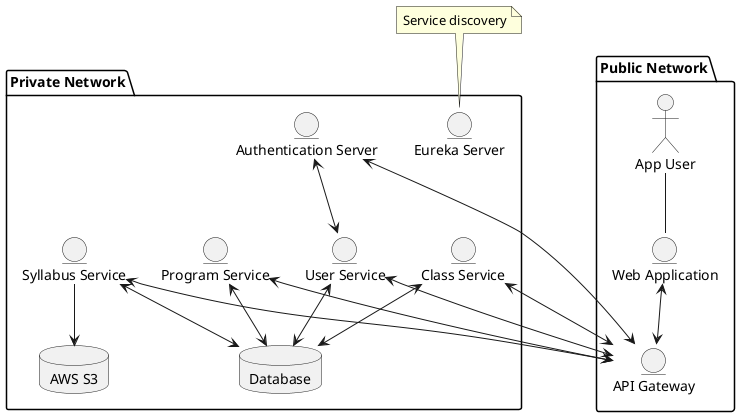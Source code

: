 @startuml

package "Public Network" {
  actor "App User" as AppUser
  entity "Web Application" as webapp
  entity "API Gateway" as apigw

}

package "Private Network" {
  entity "Eureka Server" as E
  entity "Authentication Server" as AS
  database Database as DB
  database "AWS S3" as s3

  entity "User Service" as User
  entity "Syllabus Service" as Syllabus
  entity "Program Service" as Program
  entity "Class Service" as Class
}

note top of E
  Service discovery
end note

AppUser -- webapp
webapp <--> apigw
User <--> apigw
Syllabus <--> apigw
Program <--> apigw
Class <--> apigw
Syllabus <--> DB
Syllabus --> s3
User <--> DB
Program <--> DB
Class <--> DB
AS <--> User
AS <--> apigw

@enduml